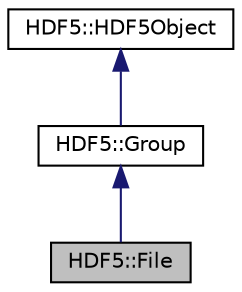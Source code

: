 digraph "HDF5::File"
{
 // LATEX_PDF_SIZE
  edge [fontname="Helvetica",fontsize="10",labelfontname="Helvetica",labelfontsize="10"];
  node [fontname="Helvetica",fontsize="10",shape=record];
  Node1 [label="HDF5::File",height=0.2,width=0.4,color="black", fillcolor="grey75", style="filled", fontcolor="black",tooltip=" "];
  Node2 -> Node1 [dir="back",color="midnightblue",fontsize="10",style="solid",fontname="Helvetica"];
  Node2 [label="HDF5::Group",height=0.2,width=0.4,color="black", fillcolor="white", style="filled",URL="$classHDF5_1_1Group.html",tooltip=" "];
  Node3 -> Node2 [dir="back",color="midnightblue",fontsize="10",style="solid",fontname="Helvetica"];
  Node3 [label="HDF5::HDF5Object",height=0.2,width=0.4,color="black", fillcolor="white", style="filled",URL="$classHDF5_1_1HDF5Object.html",tooltip=" "];
}

